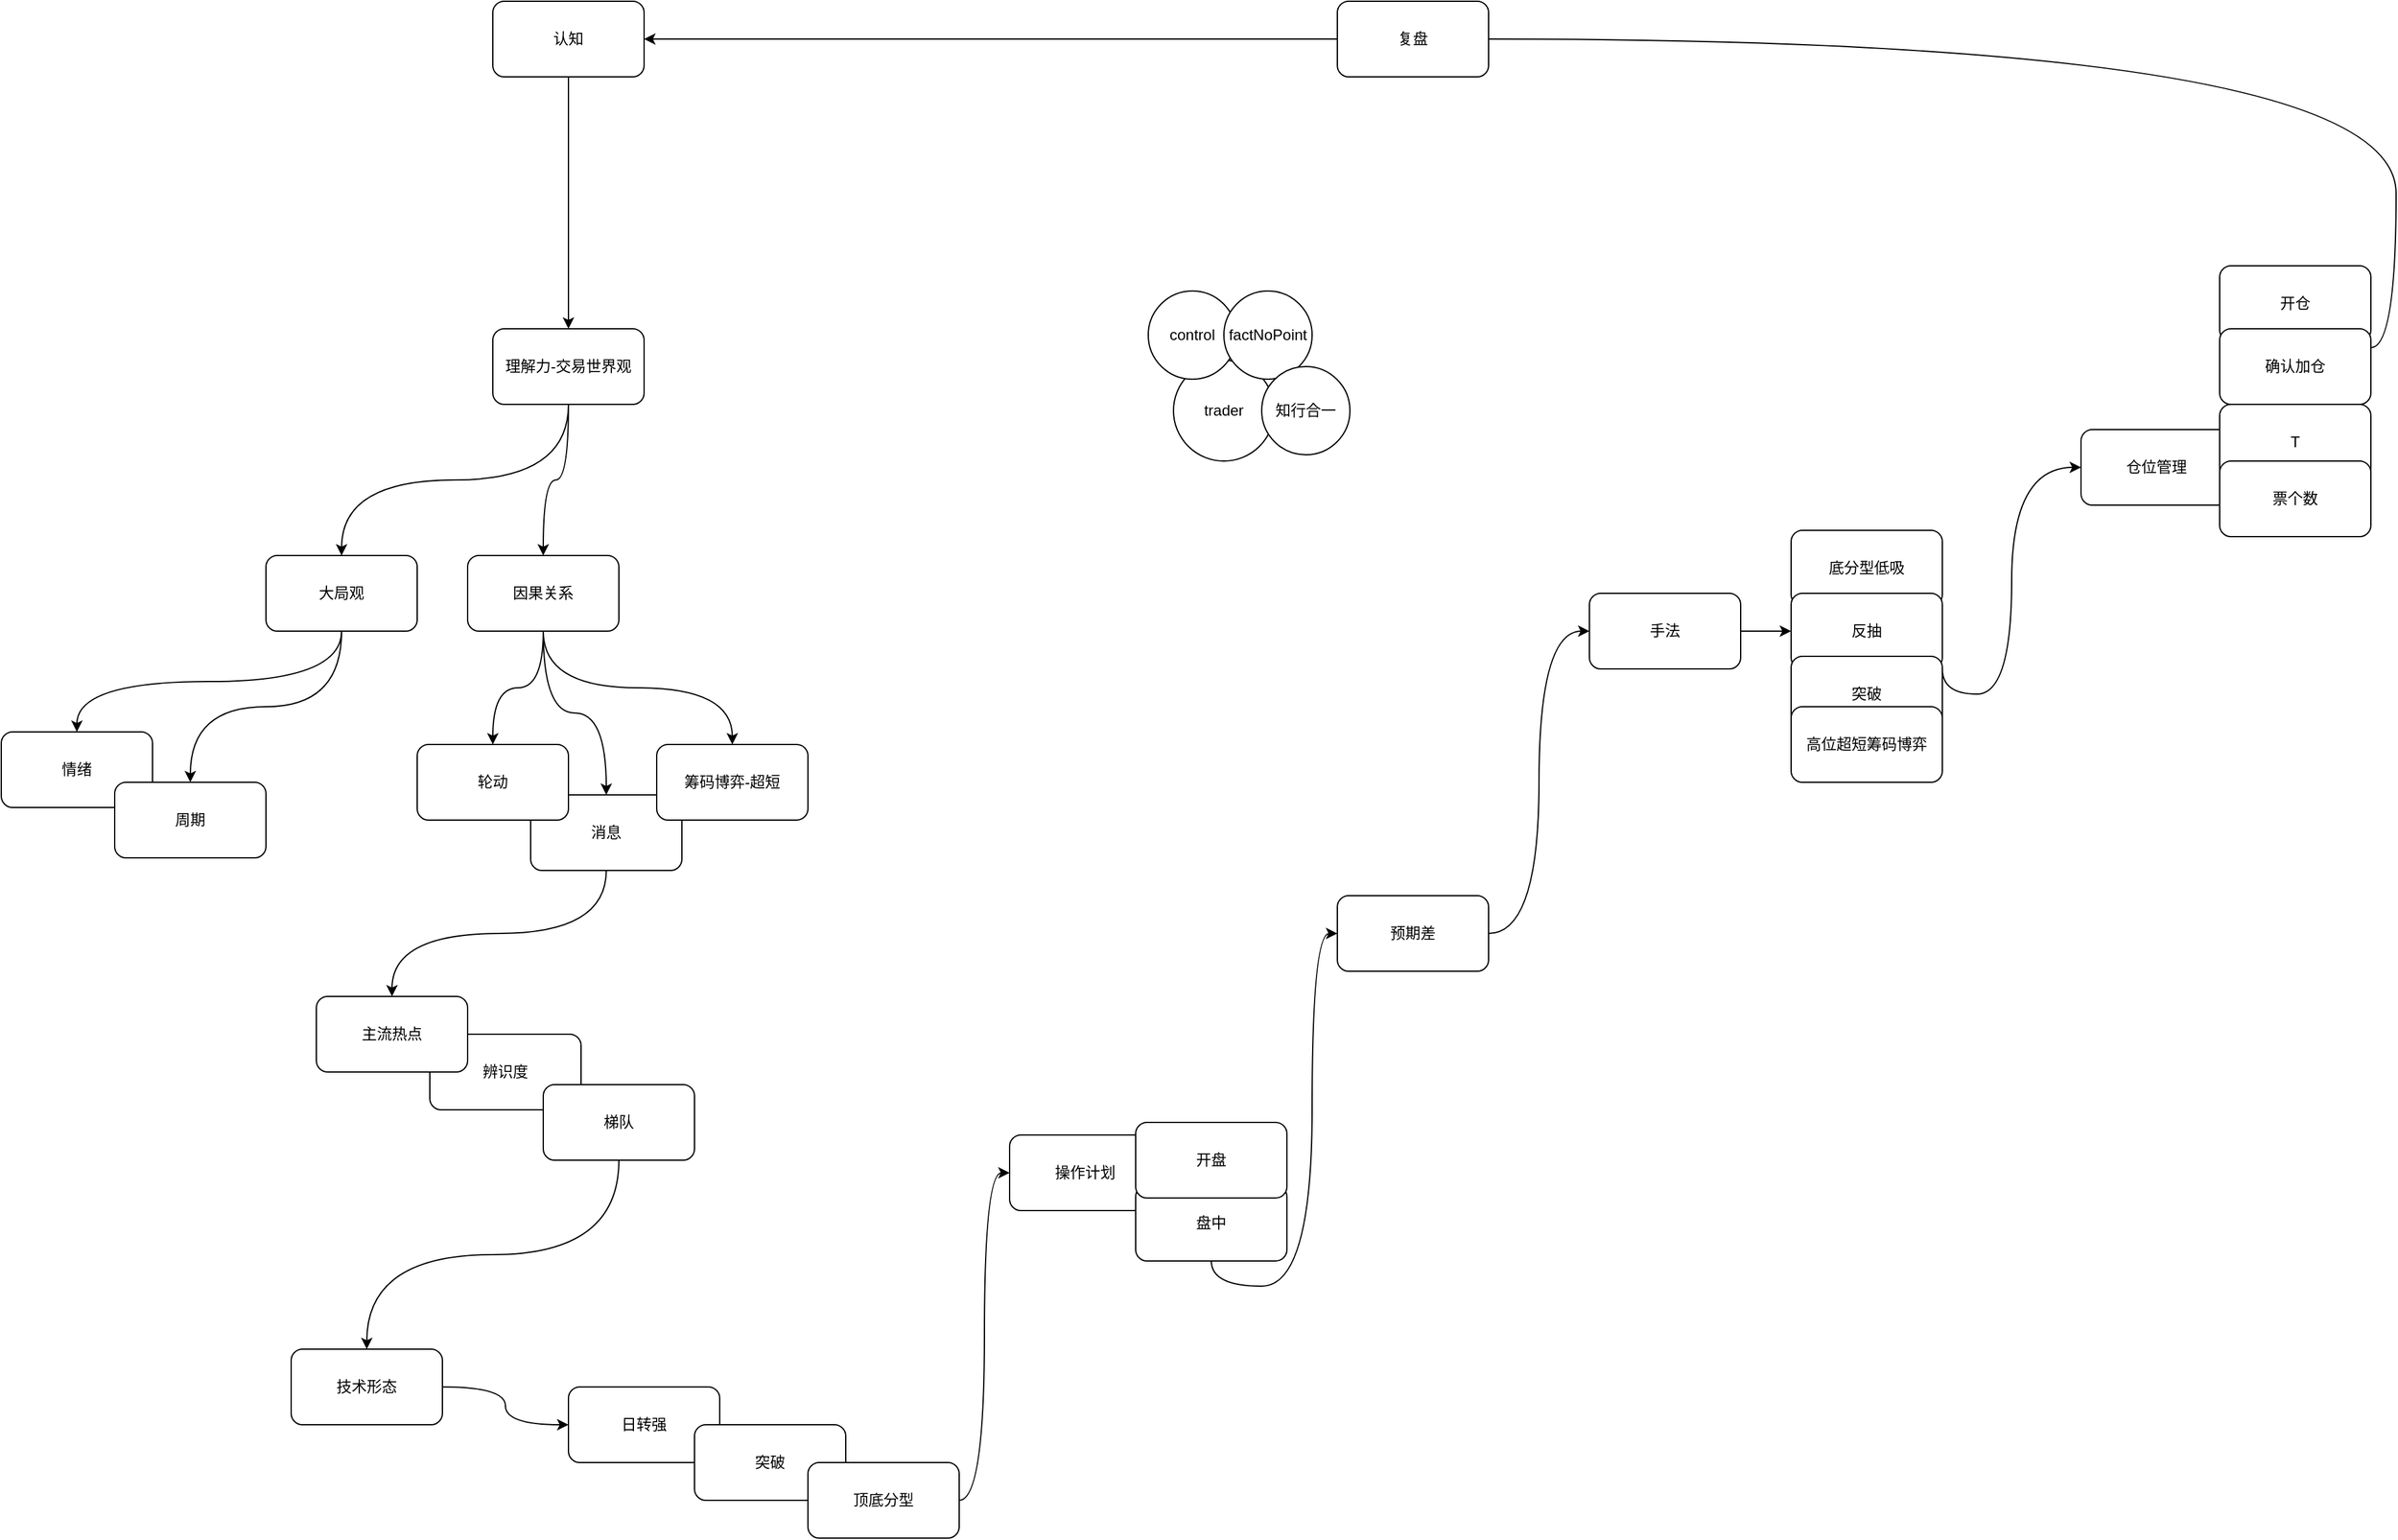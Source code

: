 <mxfile version="20.7.4" type="github">
  <diagram id="iyz1kqzZ5ThVNOCtNS1r" name="第 1 页">
    <mxGraphModel dx="402093" dy="1003" grid="1" gridSize="10" guides="1" tooltips="1" connect="1" arrows="1" fold="1" page="1" pageScale="1" pageWidth="400000" pageHeight="300000" math="0" shadow="0">
      <root>
        <mxCell id="0" />
        <mxCell id="1" parent="0" />
        <mxCell id="mfqO5hqavYxnixfiI5GW-29" style="edgeStyle=orthogonalEdgeStyle;rounded=0;orthogonalLoop=1;jettySize=auto;html=1;exitX=0.5;exitY=1;exitDx=0;exitDy=0;entryX=0.5;entryY=0;entryDx=0;entryDy=0;" edge="1" parent="1" source="mfqO5hqavYxnixfiI5GW-1" target="mfqO5hqavYxnixfiI5GW-2">
          <mxGeometry relative="1" as="geometry" />
        </mxCell>
        <mxCell id="mfqO5hqavYxnixfiI5GW-1" value="认知" style="rounded=1;whiteSpace=wrap;html=1;" vertex="1" parent="1">
          <mxGeometry x="110" y="520" width="120" height="60" as="geometry" />
        </mxCell>
        <mxCell id="mfqO5hqavYxnixfiI5GW-31" style="edgeStyle=orthogonalEdgeStyle;curved=1;rounded=0;orthogonalLoop=1;jettySize=auto;html=1;exitX=0.5;exitY=1;exitDx=0;exitDy=0;" edge="1" parent="1" source="mfqO5hqavYxnixfiI5GW-2" target="mfqO5hqavYxnixfiI5GW-3">
          <mxGeometry relative="1" as="geometry" />
        </mxCell>
        <mxCell id="mfqO5hqavYxnixfiI5GW-32" style="edgeStyle=orthogonalEdgeStyle;curved=1;rounded=0;orthogonalLoop=1;jettySize=auto;html=1;exitX=0.5;exitY=1;exitDx=0;exitDy=0;" edge="1" parent="1" source="mfqO5hqavYxnixfiI5GW-2" target="mfqO5hqavYxnixfiI5GW-4">
          <mxGeometry relative="1" as="geometry" />
        </mxCell>
        <mxCell id="mfqO5hqavYxnixfiI5GW-2" value="理解力-交易世界观" style="rounded=1;whiteSpace=wrap;html=1;" vertex="1" parent="1">
          <mxGeometry x="110" y="780" width="120" height="60" as="geometry" />
        </mxCell>
        <mxCell id="mfqO5hqavYxnixfiI5GW-33" style="edgeStyle=orthogonalEdgeStyle;curved=1;rounded=0;orthogonalLoop=1;jettySize=auto;html=1;exitX=0.5;exitY=1;exitDx=0;exitDy=0;entryX=0.5;entryY=0;entryDx=0;entryDy=0;" edge="1" parent="1" source="mfqO5hqavYxnixfiI5GW-3" target="mfqO5hqavYxnixfiI5GW-9">
          <mxGeometry relative="1" as="geometry" />
        </mxCell>
        <mxCell id="mfqO5hqavYxnixfiI5GW-34" style="edgeStyle=orthogonalEdgeStyle;curved=1;rounded=0;orthogonalLoop=1;jettySize=auto;html=1;exitX=0.5;exitY=1;exitDx=0;exitDy=0;" edge="1" parent="1" source="mfqO5hqavYxnixfiI5GW-3" target="mfqO5hqavYxnixfiI5GW-10">
          <mxGeometry relative="1" as="geometry" />
        </mxCell>
        <mxCell id="mfqO5hqavYxnixfiI5GW-3" value="大局观" style="rounded=1;whiteSpace=wrap;html=1;" vertex="1" parent="1">
          <mxGeometry x="-70" y="960" width="120" height="60" as="geometry" />
        </mxCell>
        <mxCell id="mfqO5hqavYxnixfiI5GW-35" value="" style="edgeStyle=orthogonalEdgeStyle;curved=1;rounded=0;orthogonalLoop=1;jettySize=auto;html=1;" edge="1" parent="1" source="mfqO5hqavYxnixfiI5GW-4" target="mfqO5hqavYxnixfiI5GW-7">
          <mxGeometry relative="1" as="geometry" />
        </mxCell>
        <mxCell id="mfqO5hqavYxnixfiI5GW-36" style="edgeStyle=orthogonalEdgeStyle;curved=1;rounded=0;orthogonalLoop=1;jettySize=auto;html=1;exitX=0.5;exitY=1;exitDx=0;exitDy=0;" edge="1" parent="1" source="mfqO5hqavYxnixfiI5GW-4" target="mfqO5hqavYxnixfiI5GW-6">
          <mxGeometry relative="1" as="geometry" />
        </mxCell>
        <mxCell id="mfqO5hqavYxnixfiI5GW-38" style="edgeStyle=orthogonalEdgeStyle;curved=1;rounded=0;orthogonalLoop=1;jettySize=auto;html=1;exitX=0.5;exitY=1;exitDx=0;exitDy=0;entryX=0.5;entryY=0;entryDx=0;entryDy=0;" edge="1" parent="1" source="mfqO5hqavYxnixfiI5GW-4" target="mfqO5hqavYxnixfiI5GW-37">
          <mxGeometry relative="1" as="geometry" />
        </mxCell>
        <mxCell id="mfqO5hqavYxnixfiI5GW-4" value="因果关系" style="rounded=1;whiteSpace=wrap;html=1;" vertex="1" parent="1">
          <mxGeometry x="90" y="960" width="120" height="60" as="geometry" />
        </mxCell>
        <mxCell id="mfqO5hqavYxnixfiI5GW-41" style="edgeStyle=orthogonalEdgeStyle;curved=1;rounded=0;orthogonalLoop=1;jettySize=auto;html=1;exitX=1;exitY=0.5;exitDx=0;exitDy=0;" edge="1" parent="1" source="mfqO5hqavYxnixfiI5GW-5" target="mfqO5hqavYxnixfiI5GW-23">
          <mxGeometry relative="1" as="geometry" />
        </mxCell>
        <mxCell id="mfqO5hqavYxnixfiI5GW-5" value="技术形态" style="rounded=1;whiteSpace=wrap;html=1;" vertex="1" parent="1">
          <mxGeometry x="-50" y="1590" width="120" height="60" as="geometry" />
        </mxCell>
        <mxCell id="mfqO5hqavYxnixfiI5GW-39" style="edgeStyle=orthogonalEdgeStyle;curved=1;rounded=0;orthogonalLoop=1;jettySize=auto;html=1;exitX=0.5;exitY=1;exitDx=0;exitDy=0;entryX=0.5;entryY=0;entryDx=0;entryDy=0;" edge="1" parent="1" source="mfqO5hqavYxnixfiI5GW-6" target="mfqO5hqavYxnixfiI5GW-12">
          <mxGeometry relative="1" as="geometry" />
        </mxCell>
        <mxCell id="mfqO5hqavYxnixfiI5GW-6" value="消息" style="rounded=1;whiteSpace=wrap;html=1;" vertex="1" parent="1">
          <mxGeometry x="140" y="1150" width="120" height="60" as="geometry" />
        </mxCell>
        <mxCell id="mfqO5hqavYxnixfiI5GW-7" value="轮动" style="rounded=1;whiteSpace=wrap;html=1;" vertex="1" parent="1">
          <mxGeometry x="50" y="1110" width="120" height="60" as="geometry" />
        </mxCell>
        <mxCell id="mfqO5hqavYxnixfiI5GW-45" style="edgeStyle=orthogonalEdgeStyle;curved=1;rounded=0;orthogonalLoop=1;jettySize=auto;html=1;exitX=1;exitY=0.5;exitDx=0;exitDy=0;entryX=0;entryY=0.5;entryDx=0;entryDy=0;" edge="1" parent="1" source="mfqO5hqavYxnixfiI5GW-8" target="mfqO5hqavYxnixfiI5GW-15">
          <mxGeometry relative="1" as="geometry" />
        </mxCell>
        <mxCell id="mfqO5hqavYxnixfiI5GW-8" value="手法" style="rounded=1;whiteSpace=wrap;html=1;" vertex="1" parent="1">
          <mxGeometry x="980" y="990" width="120" height="60" as="geometry" />
        </mxCell>
        <mxCell id="mfqO5hqavYxnixfiI5GW-9" value="情绪" style="rounded=1;whiteSpace=wrap;html=1;" vertex="1" parent="1">
          <mxGeometry x="-280" y="1100" width="120" height="60" as="geometry" />
        </mxCell>
        <mxCell id="mfqO5hqavYxnixfiI5GW-10" value="周期" style="rounded=1;whiteSpace=wrap;html=1;" vertex="1" parent="1">
          <mxGeometry x="-190" y="1140" width="120" height="60" as="geometry" />
        </mxCell>
        <mxCell id="mfqO5hqavYxnixfiI5GW-11" value="辨识度" style="rounded=1;whiteSpace=wrap;html=1;" vertex="1" parent="1">
          <mxGeometry x="60" y="1340" width="120" height="60" as="geometry" />
        </mxCell>
        <mxCell id="mfqO5hqavYxnixfiI5GW-12" value="主流热点" style="rounded=1;whiteSpace=wrap;html=1;" vertex="1" parent="1">
          <mxGeometry x="-30" y="1310" width="120" height="60" as="geometry" />
        </mxCell>
        <mxCell id="mfqO5hqavYxnixfiI5GW-40" style="edgeStyle=orthogonalEdgeStyle;curved=1;rounded=0;orthogonalLoop=1;jettySize=auto;html=1;exitX=0.5;exitY=1;exitDx=0;exitDy=0;entryX=0.5;entryY=0;entryDx=0;entryDy=0;" edge="1" parent="1" source="mfqO5hqavYxnixfiI5GW-13" target="mfqO5hqavYxnixfiI5GW-5">
          <mxGeometry relative="1" as="geometry" />
        </mxCell>
        <mxCell id="mfqO5hqavYxnixfiI5GW-13" value="梯队" style="rounded=1;whiteSpace=wrap;html=1;" vertex="1" parent="1">
          <mxGeometry x="150" y="1380" width="120" height="60" as="geometry" />
        </mxCell>
        <mxCell id="mfqO5hqavYxnixfiI5GW-14" value="底分型低吸" style="rounded=1;whiteSpace=wrap;html=1;" vertex="1" parent="1">
          <mxGeometry x="1140" y="940" width="120" height="60" as="geometry" />
        </mxCell>
        <mxCell id="mfqO5hqavYxnixfiI5GW-51" style="edgeStyle=orthogonalEdgeStyle;curved=1;rounded=0;orthogonalLoop=1;jettySize=auto;html=1;exitX=1;exitY=1;exitDx=0;exitDy=0;entryX=0;entryY=0.5;entryDx=0;entryDy=0;" edge="1" parent="1" source="mfqO5hqavYxnixfiI5GW-15" target="mfqO5hqavYxnixfiI5GW-18">
          <mxGeometry relative="1" as="geometry" />
        </mxCell>
        <mxCell id="mfqO5hqavYxnixfiI5GW-15" value="反抽" style="rounded=1;whiteSpace=wrap;html=1;" vertex="1" parent="1">
          <mxGeometry x="1140" y="990" width="120" height="60" as="geometry" />
        </mxCell>
        <mxCell id="mfqO5hqavYxnixfiI5GW-16" value="突破" style="rounded=1;whiteSpace=wrap;html=1;" vertex="1" parent="1">
          <mxGeometry x="1140" y="1040" width="120" height="60" as="geometry" />
        </mxCell>
        <mxCell id="mfqO5hqavYxnixfiI5GW-17" value="高位超短筹码博弈" style="rounded=1;whiteSpace=wrap;html=1;" vertex="1" parent="1">
          <mxGeometry x="1140" y="1080" width="120" height="60" as="geometry" />
        </mxCell>
        <mxCell id="mfqO5hqavYxnixfiI5GW-18" value="仓位管理" style="rounded=1;whiteSpace=wrap;html=1;" vertex="1" parent="1">
          <mxGeometry x="1370" y="860" width="120" height="60" as="geometry" />
        </mxCell>
        <mxCell id="mfqO5hqavYxnixfiI5GW-20" value="操作计划" style="rounded=1;whiteSpace=wrap;html=1;" vertex="1" parent="1">
          <mxGeometry x="520" y="1420" width="120" height="60" as="geometry" />
        </mxCell>
        <mxCell id="mfqO5hqavYxnixfiI5GW-43" style="edgeStyle=orthogonalEdgeStyle;curved=1;rounded=0;orthogonalLoop=1;jettySize=auto;html=1;exitX=0.5;exitY=1;exitDx=0;exitDy=0;entryX=0;entryY=0.5;entryDx=0;entryDy=0;" edge="1" parent="1" source="mfqO5hqavYxnixfiI5GW-21" target="mfqO5hqavYxnixfiI5GW-22">
          <mxGeometry relative="1" as="geometry" />
        </mxCell>
        <mxCell id="mfqO5hqavYxnixfiI5GW-21" value="盘中" style="rounded=1;whiteSpace=wrap;html=1;" vertex="1" parent="1">
          <mxGeometry x="620" y="1460" width="120" height="60" as="geometry" />
        </mxCell>
        <mxCell id="mfqO5hqavYxnixfiI5GW-44" style="edgeStyle=orthogonalEdgeStyle;curved=1;rounded=0;orthogonalLoop=1;jettySize=auto;html=1;exitX=1;exitY=0.5;exitDx=0;exitDy=0;entryX=0;entryY=0.5;entryDx=0;entryDy=0;" edge="1" parent="1" source="mfqO5hqavYxnixfiI5GW-22" target="mfqO5hqavYxnixfiI5GW-8">
          <mxGeometry relative="1" as="geometry" />
        </mxCell>
        <mxCell id="mfqO5hqavYxnixfiI5GW-22" value="预期差" style="rounded=1;whiteSpace=wrap;html=1;" vertex="1" parent="1">
          <mxGeometry x="780" y="1230" width="120" height="60" as="geometry" />
        </mxCell>
        <mxCell id="mfqO5hqavYxnixfiI5GW-23" value="日转强" style="rounded=1;whiteSpace=wrap;html=1;" vertex="1" parent="1">
          <mxGeometry x="170" y="1620" width="120" height="60" as="geometry" />
        </mxCell>
        <mxCell id="mfqO5hqavYxnixfiI5GW-24" value="突破" style="rounded=1;whiteSpace=wrap;html=1;" vertex="1" parent="1">
          <mxGeometry x="270" y="1650" width="120" height="60" as="geometry" />
        </mxCell>
        <mxCell id="mfqO5hqavYxnixfiI5GW-42" style="edgeStyle=orthogonalEdgeStyle;curved=1;rounded=0;orthogonalLoop=1;jettySize=auto;html=1;exitX=1;exitY=0.5;exitDx=0;exitDy=0;entryX=0;entryY=0.5;entryDx=0;entryDy=0;" edge="1" parent="1" source="mfqO5hqavYxnixfiI5GW-25" target="mfqO5hqavYxnixfiI5GW-20">
          <mxGeometry relative="1" as="geometry" />
        </mxCell>
        <mxCell id="mfqO5hqavYxnixfiI5GW-25" value="顶底分型" style="rounded=1;whiteSpace=wrap;html=1;" vertex="1" parent="1">
          <mxGeometry x="360" y="1680" width="120" height="60" as="geometry" />
        </mxCell>
        <mxCell id="mfqO5hqavYxnixfiI5GW-26" value="T" style="rounded=1;whiteSpace=wrap;html=1;" vertex="1" parent="1">
          <mxGeometry x="1480" y="840" width="120" height="60" as="geometry" />
        </mxCell>
        <mxCell id="mfqO5hqavYxnixfiI5GW-27" value="开仓" style="rounded=1;whiteSpace=wrap;html=1;" vertex="1" parent="1">
          <mxGeometry x="1480" y="730" width="120" height="60" as="geometry" />
        </mxCell>
        <mxCell id="mfqO5hqavYxnixfiI5GW-28" value="确认加仓" style="rounded=1;whiteSpace=wrap;html=1;" vertex="1" parent="1">
          <mxGeometry x="1480" y="780" width="120" height="60" as="geometry" />
        </mxCell>
        <mxCell id="mfqO5hqavYxnixfiI5GW-37" value="筹码博弈-超短" style="rounded=1;whiteSpace=wrap;html=1;" vertex="1" parent="1">
          <mxGeometry x="240" y="1110" width="120" height="60" as="geometry" />
        </mxCell>
        <mxCell id="mfqO5hqavYxnixfiI5GW-47" value="票个数" style="rounded=1;whiteSpace=wrap;html=1;" vertex="1" parent="1">
          <mxGeometry x="1480" y="885" width="120" height="60" as="geometry" />
        </mxCell>
        <mxCell id="mfqO5hqavYxnixfiI5GW-52" style="edgeStyle=orthogonalEdgeStyle;curved=1;rounded=0;orthogonalLoop=1;jettySize=auto;html=1;exitX=0;exitY=0.5;exitDx=0;exitDy=0;entryX=1;entryY=0.5;entryDx=0;entryDy=0;" edge="1" parent="1" source="mfqO5hqavYxnixfiI5GW-19" target="mfqO5hqavYxnixfiI5GW-1">
          <mxGeometry relative="1" as="geometry" />
        </mxCell>
        <mxCell id="mfqO5hqavYxnixfiI5GW-19" value="复盘" style="rounded=1;whiteSpace=wrap;html=1;" vertex="1" parent="1">
          <mxGeometry x="780" y="520" width="120" height="60" as="geometry" />
        </mxCell>
        <mxCell id="mfqO5hqavYxnixfiI5GW-50" value="" style="edgeStyle=orthogonalEdgeStyle;curved=1;rounded=0;orthogonalLoop=1;jettySize=auto;html=1;exitX=1;exitY=0.25;exitDx=0;exitDy=0;entryX=1;entryY=0.5;entryDx=0;entryDy=0;endArrow=none;" edge="1" parent="1" source="mfqO5hqavYxnixfiI5GW-28" target="mfqO5hqavYxnixfiI5GW-19">
          <mxGeometry relative="1" as="geometry">
            <mxPoint x="1600.0" y="795.0" as="sourcePoint" />
            <mxPoint x="240.0" y="520.0" as="targetPoint" />
          </mxGeometry>
        </mxCell>
        <mxCell id="mfqO5hqavYxnixfiI5GW-53" value="trader" style="ellipse;whiteSpace=wrap;html=1;aspect=fixed;" vertex="1" parent="1">
          <mxGeometry x="650" y="805" width="80" height="80" as="geometry" />
        </mxCell>
        <mxCell id="mfqO5hqavYxnixfiI5GW-54" value="control" style="ellipse;whiteSpace=wrap;html=1;aspect=fixed;" vertex="1" parent="1">
          <mxGeometry x="630" y="750" width="70" height="70" as="geometry" />
        </mxCell>
        <mxCell id="mfqO5hqavYxnixfiI5GW-55" value="factNoPoint" style="ellipse;whiteSpace=wrap;html=1;aspect=fixed;" vertex="1" parent="1">
          <mxGeometry x="690" y="750" width="70" height="70" as="geometry" />
        </mxCell>
        <mxCell id="mfqO5hqavYxnixfiI5GW-56" value="知行合一" style="ellipse;whiteSpace=wrap;html=1;aspect=fixed;" vertex="1" parent="1">
          <mxGeometry x="720" y="810" width="70" height="70" as="geometry" />
        </mxCell>
        <mxCell id="mfqO5hqavYxnixfiI5GW-57" value="开盘" style="rounded=1;whiteSpace=wrap;html=1;" vertex="1" parent="1">
          <mxGeometry x="620" y="1410" width="120" height="60" as="geometry" />
        </mxCell>
      </root>
    </mxGraphModel>
  </diagram>
</mxfile>
